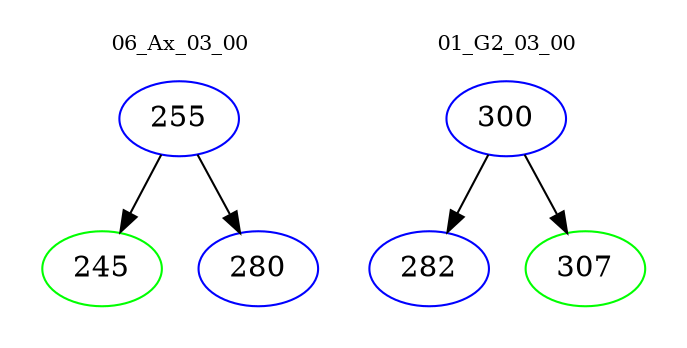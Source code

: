 digraph{
subgraph cluster_0 {
color = white
label = "06_Ax_03_00";
fontsize=10;
T0_255 [label="255", color="blue"]
T0_255 -> T0_245 [color="black"]
T0_245 [label="245", color="green"]
T0_255 -> T0_280 [color="black"]
T0_280 [label="280", color="blue"]
}
subgraph cluster_1 {
color = white
label = "01_G2_03_00";
fontsize=10;
T1_300 [label="300", color="blue"]
T1_300 -> T1_282 [color="black"]
T1_282 [label="282", color="blue"]
T1_300 -> T1_307 [color="black"]
T1_307 [label="307", color="green"]
}
}
